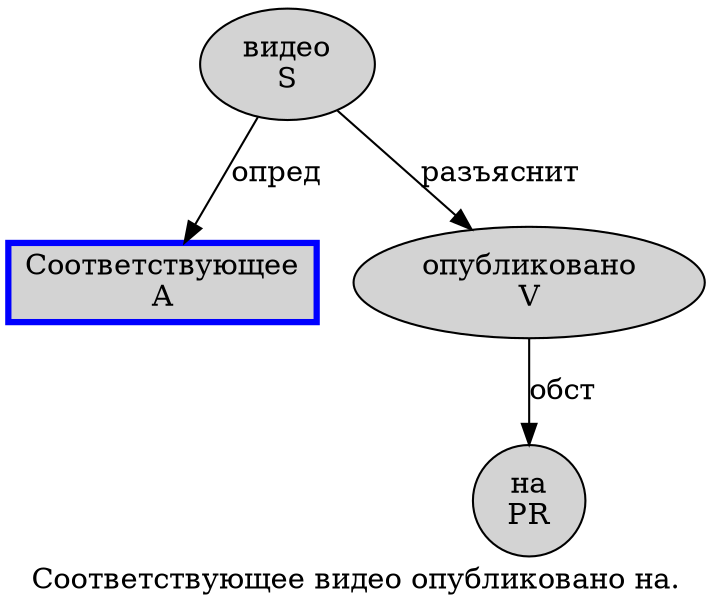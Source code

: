digraph SENTENCE_1713 {
	graph [label="Соответствующее видео опубликовано на."]
	node [style=filled]
		0 [label="Соответствующее
A" color=blue fillcolor=lightgray penwidth=3 shape=box]
		1 [label="видео
S" color="" fillcolor=lightgray penwidth=1 shape=ellipse]
		2 [label="опубликовано
V" color="" fillcolor=lightgray penwidth=1 shape=ellipse]
		3 [label="на
PR" color="" fillcolor=lightgray penwidth=1 shape=ellipse]
			1 -> 0 [label="опред"]
			1 -> 2 [label="разъяснит"]
			2 -> 3 [label="обст"]
}